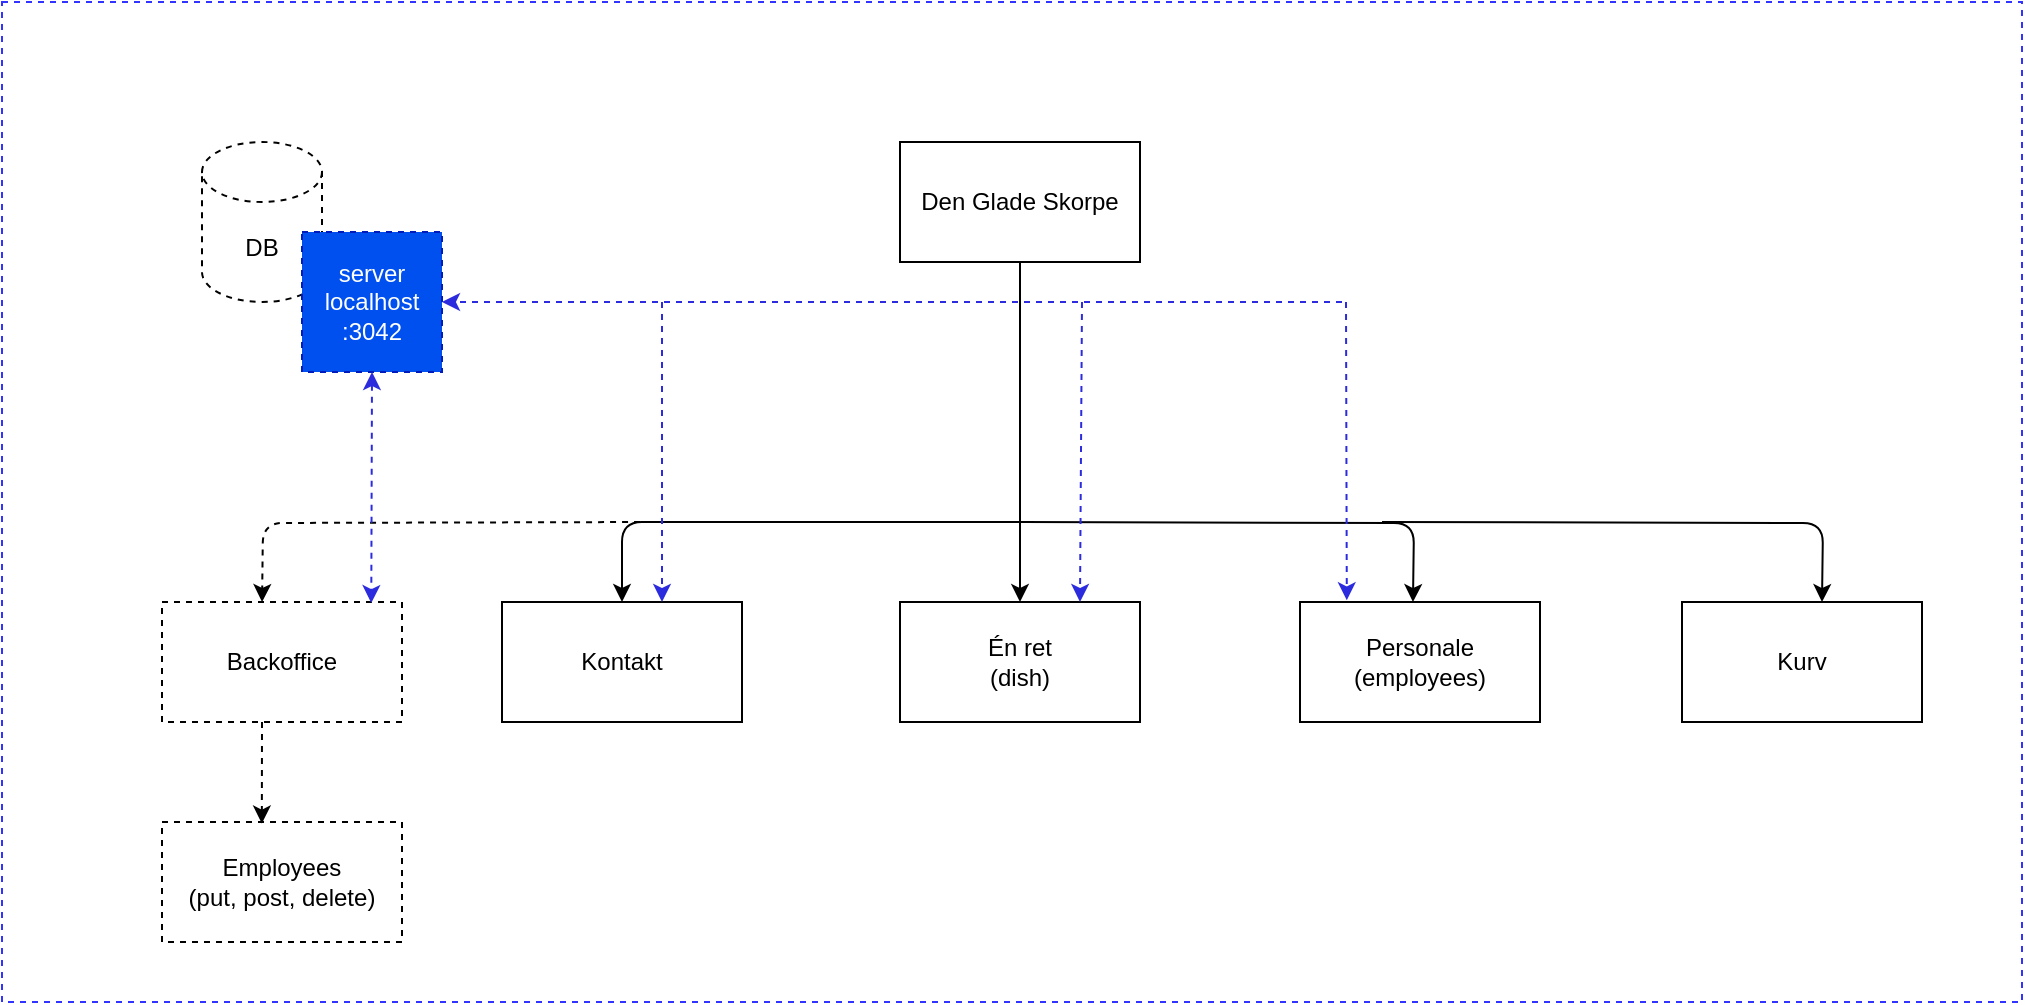 <mxfile>
    <diagram id="41PEzH5CkD38XQpYwjTR" name="Page-1">
        <mxGraphModel dx="1624" dy="1672" grid="1" gridSize="10" guides="1" tooltips="1" connect="1" arrows="1" fold="1" page="1" pageScale="1" pageWidth="850" pageHeight="1100" math="0" shadow="0">
            <root>
                <mxCell id="0"/>
                <mxCell id="1" parent="0"/>
                <mxCell id="2" value="&amp;nbsp;" style="rounded=0;whiteSpace=wrap;html=1;dashed=1;strokeColor=#3333FF;fontColor=#FFFFFF;fillColor=default;" parent="1" vertex="1">
                    <mxGeometry x="-90" y="-100" width="1010" height="500" as="geometry"/>
                </mxCell>
                <mxCell id="3" value="DB" style="shape=cylinder3;whiteSpace=wrap;html=1;boundedLbl=1;backgroundOutline=1;size=15;fillColor=default;dashed=1;" parent="1" vertex="1">
                    <mxGeometry x="10" y="-30" width="60" height="80" as="geometry"/>
                </mxCell>
                <mxCell id="7" value="" style="edgeStyle=none;html=1;" parent="1" source="4" target="6" edge="1">
                    <mxGeometry relative="1" as="geometry"/>
                </mxCell>
                <mxCell id="4" value="Den Glade Skorpe" style="rounded=0;whiteSpace=wrap;html=1;" parent="1" vertex="1">
                    <mxGeometry x="359" y="-30" width="120" height="60" as="geometry"/>
                </mxCell>
                <mxCell id="5" value="server&lt;br&gt;localhost&lt;br&gt;:3042" style="whiteSpace=wrap;html=1;aspect=fixed;dashed=1;fillColor=#0050ef;fontColor=#ffffff;strokeColor=#001DBC;" parent="1" vertex="1">
                    <mxGeometry x="60" y="15" width="70" height="70" as="geometry"/>
                </mxCell>
                <mxCell id="6" value="Én ret&lt;br&gt;(dish)" style="whiteSpace=wrap;html=1;rounded=0;" parent="1" vertex="1">
                    <mxGeometry x="359" y="200" width="120" height="60" as="geometry"/>
                </mxCell>
                <mxCell id="10" value="Kontakt" style="whiteSpace=wrap;html=1;rounded=0;" parent="1" vertex="1">
                    <mxGeometry x="160" y="200" width="120" height="60" as="geometry"/>
                </mxCell>
                <mxCell id="13" value="Personale&lt;br&gt;(employees)" style="whiteSpace=wrap;html=1;rounded=0;" parent="1" vertex="1">
                    <mxGeometry x="559" y="200" width="120" height="60" as="geometry"/>
                </mxCell>
                <mxCell id="15" value="Kurv" style="whiteSpace=wrap;html=1;rounded=0;" parent="1" vertex="1">
                    <mxGeometry x="750" y="200" width="120" height="60" as="geometry"/>
                </mxCell>
                <mxCell id="20" value="" style="endArrow=classic;html=1;edgeStyle=orthogonalEdgeStyle;dashed=1;" parent="1" edge="1">
                    <mxGeometry width="50" height="50" relative="1" as="geometry">
                        <mxPoint x="235.03" y="160" as="sourcePoint"/>
                        <mxPoint x="40.03" y="200" as="targetPoint"/>
                    </mxGeometry>
                </mxCell>
                <mxCell id="21" value="" style="endArrow=classic;html=1;edgeStyle=orthogonalEdgeStyle;" parent="1" edge="1">
                    <mxGeometry width="50" height="50" relative="1" as="geometry">
                        <mxPoint x="420" y="160" as="sourcePoint"/>
                        <mxPoint x="220" y="200" as="targetPoint"/>
                        <Array as="points">
                            <mxPoint x="220" y="160"/>
                        </Array>
                    </mxGeometry>
                </mxCell>
                <mxCell id="22" value="" style="endArrow=classic;html=1;entryX=0.5;entryY=0;entryDx=0;entryDy=0;edgeStyle=orthogonalEdgeStyle;" parent="1" edge="1">
                    <mxGeometry width="50" height="50" relative="1" as="geometry">
                        <mxPoint x="600" y="160" as="sourcePoint"/>
                        <mxPoint x="820" y="200" as="targetPoint"/>
                    </mxGeometry>
                </mxCell>
                <mxCell id="25" value="" style="endArrow=classic;html=1;entryX=0.5;entryY=0;entryDx=0;entryDy=0;edgeStyle=orthogonalEdgeStyle;" parent="1" edge="1">
                    <mxGeometry width="50" height="50" relative="1" as="geometry">
                        <mxPoint x="420" y="160" as="sourcePoint"/>
                        <mxPoint x="615.48" y="200" as="targetPoint"/>
                    </mxGeometry>
                </mxCell>
                <mxCell id="26" value="Backoffice" style="rounded=0;whiteSpace=wrap;html=1;dashed=1;" parent="1" vertex="1">
                    <mxGeometry x="-10" y="200" width="120" height="60" as="geometry"/>
                </mxCell>
                <mxCell id="27" value="Employees&lt;br&gt;(put, post, delete)" style="rounded=0;whiteSpace=wrap;html=1;dashed=1;" parent="1" vertex="1">
                    <mxGeometry x="-10" y="310" width="120" height="60" as="geometry"/>
                </mxCell>
                <mxCell id="28" value="" style="endArrow=classic;html=1;exitX=0.5;exitY=1;exitDx=0;exitDy=0;dashed=1;entryX=0.416;entryY=0.013;entryDx=0;entryDy=0;entryPerimeter=0;" parent="1" target="27" edge="1">
                    <mxGeometry width="50" height="50" relative="1" as="geometry">
                        <mxPoint x="40" y="260" as="sourcePoint"/>
                        <mxPoint x="40.286" y="300" as="targetPoint"/>
                    </mxGeometry>
                </mxCell>
                <mxCell id="29" value="" style="endArrow=classic;html=1;dashed=1;strokeColor=#2C2CDE;entryX=0.195;entryY=-0.014;entryDx=0;entryDy=0;entryPerimeter=0;" parent="1" target="13" edge="1">
                    <mxGeometry width="50" height="50" relative="1" as="geometry">
                        <mxPoint x="582" y="50" as="sourcePoint"/>
                        <mxPoint x="580" y="190" as="targetPoint"/>
                    </mxGeometry>
                </mxCell>
                <mxCell id="33" value="" style="endArrow=classic;html=1;dashed=1;strokeColor=#2C2CDE;" parent="1" edge="1">
                    <mxGeometry width="50" height="50" relative="1" as="geometry">
                        <mxPoint x="240" y="50" as="sourcePoint"/>
                        <mxPoint x="240" y="200" as="targetPoint"/>
                    </mxGeometry>
                </mxCell>
                <mxCell id="35" value="" style="endArrow=classic;html=1;dashed=1;strokeColor=#2C2CDE;entryX=0.75;entryY=0;entryDx=0;entryDy=0;" parent="1" target="6" edge="1">
                    <mxGeometry width="50" height="50" relative="1" as="geometry">
                        <mxPoint x="450" y="50" as="sourcePoint"/>
                        <mxPoint x="450" y="190" as="targetPoint"/>
                    </mxGeometry>
                </mxCell>
                <mxCell id="37" value="" style="endArrow=classic;html=1;dashed=1;strokeColor=#2C2CDE;startArrow=classic;startFill=1;exitX=0.5;exitY=1;exitDx=0;exitDy=0;entryX=0.872;entryY=0.009;entryDx=0;entryDy=0;entryPerimeter=0;" parent="1" source="5" target="26" edge="1">
                    <mxGeometry width="50" height="50" relative="1" as="geometry">
                        <mxPoint x="91" y="140" as="sourcePoint"/>
                        <mxPoint x="90" y="200" as="targetPoint"/>
                    </mxGeometry>
                </mxCell>
                <mxCell id="46" value="" style="endArrow=classic;html=1;dashed=1;strokeColor=#2C2CDE;entryX=1;entryY=0.5;entryDx=0;entryDy=0;" parent="1" target="5" edge="1">
                    <mxGeometry width="50" height="50" relative="1" as="geometry">
                        <mxPoint x="580" y="50" as="sourcePoint"/>
                        <mxPoint x="660.32" y="110.0" as="targetPoint"/>
                    </mxGeometry>
                </mxCell>
            </root>
        </mxGraphModel>
    </diagram>
</mxfile>